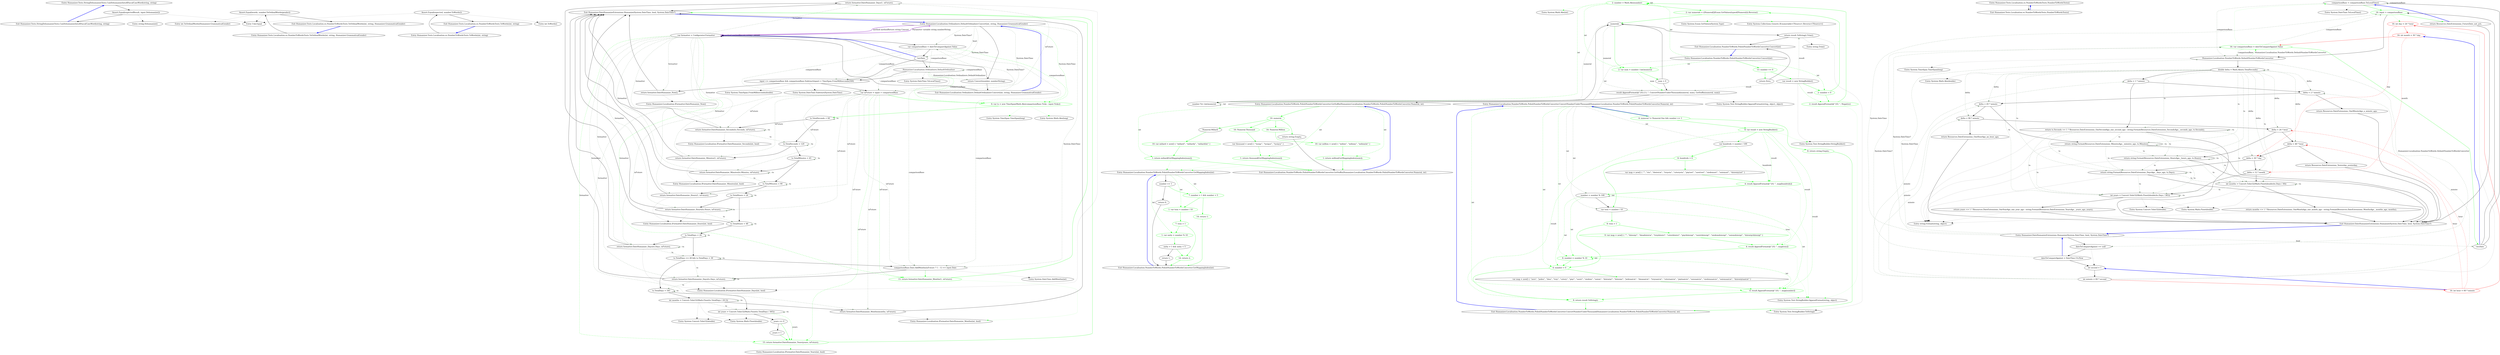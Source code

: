 digraph  {
n0 [cluster="Humanizer.Tests.StringDehumanizeTests.CanDehumanizeIntoAPascalCaseWord(string, string)", label="Entry Humanizer.Tests.StringDehumanizeTests.CanDehumanizeIntoAPascalCaseWord(string, string)", span="17-17"];
n1 [cluster="Humanizer.Tests.StringDehumanizeTests.CanDehumanizeIntoAPascalCaseWord(string, string)", label="Assert.Equal(expectedResult, input.Dehumanize())", span="19-19"];
n2 [cluster="Humanizer.Tests.StringDehumanizeTests.CanDehumanizeIntoAPascalCaseWord(string, string)", label="Exit Humanizer.Tests.StringDehumanizeTests.CanDehumanizeIntoAPascalCaseWord(string, string)", span="17-17"];
n3 [cluster="string.Dehumanize()", label="Entry string.Dehumanize()", span="14-14"];
n4 [cluster="Unk.Equal", label="Entry Unk.Equal", span=""];
m1_46 [cluster="Humanizer.Localisation.IFormatter.DateHumanize_Days(int, bool)", file="DateHumanizeExtensions.cs", label="Entry Humanizer.Localisation.IFormatter.DateHumanize_Days(int, bool)", span="13-13"];
m1_37 [cluster="System.DateTime.ToLocalTime()", file="DateHumanizeExtensions.cs", label="Entry System.DateTime.ToLocalTime()", span="0-0"];
m1_41 [cluster="System.TimeSpan.TimeSpan(long)", file="DateHumanizeExtensions.cs", label="Entry System.TimeSpan.TimeSpan(long)", span="0-0"];
m1_51 [cluster="Humanizer.Localisation.IFormatter.DateHumanize_Years(int, bool)", file="DateHumanizeExtensions.cs", label="Entry Humanizer.Localisation.IFormatter.DateHumanize_Years(int, bool)", span="15-15"];
m1_47 [cluster="System.DateTime.AddMonths(int)", file="DateHumanizeExtensions.cs", label="Entry System.DateTime.AddMonths(int)", span="0-0"];
m1_44 [cluster="Humanizer.Localisation.IFormatter.DateHumanize_Minutes(int, bool)", file="DateHumanizeExtensions.cs", label="Entry Humanizer.Localisation.IFormatter.DateHumanize_Minutes(int, bool)", span="11-11"];
m1_42 [cluster="System.Math.Abs(long)", file="DateHumanizeExtensions.cs", label="Entry System.Math.Abs(long)", span="0-0"];
m1_3 [cluster="Humanizer.DateHumanizeExtensions.Humanize(System.DateTime, bool, System.DateTime?)", file="DateHumanizeExtensions.cs", label="var formatter = Configurator.Formatter", span="23-23"];
m1_4 [cluster="Humanizer.DateHumanizeExtensions.Humanize(System.DateTime, bool, System.DateTime?)", file="DateHumanizeExtensions.cs", label="var comparisonBase = dateToCompareAgainst.Value", span="24-24"];
m1_5 [cluster="Humanizer.DateHumanizeExtensions.Humanize(System.DateTime, bool, System.DateTime?)", file="DateHumanizeExtensions.cs", label="!utcDate", span="26-26"];
m1_50 [cluster="System.Convert.ToInt32(double)", file="DateHumanizeExtensions.cs", label="Entry System.Convert.ToInt32(double)", span="0-0"];
m1_38 [cluster="System.DateTime.Subtract(System.DateTime)", file="DateHumanizeExtensions.cs", label="Entry System.DateTime.Subtract(System.DateTime)", span="0-0"];
m1_48 [cluster="Humanizer.Localisation.IFormatter.DateHumanize_Months(int, bool)", file="DateHumanizeExtensions.cs", label="Entry Humanizer.Localisation.IFormatter.DateHumanize_Months(int, bool)", span="14-14"];
m1_39 [cluster="System.TimeSpan.FromMilliseconds(double)", file="DateHumanizeExtensions.cs", label="Entry System.TimeSpan.FromMilliseconds(double)", span="0-0"];
m1_40 [cluster="Humanizer.Localisation.IFormatter.DateHumanize_Now()", file="DateHumanizeExtensions.cs", label="Entry Humanizer.Localisation.IFormatter.DateHumanize_Now()", span="9-9"];
m1_43 [cluster="Humanizer.Localisation.IFormatter.DateHumanize_Seconds(int, bool)", file="DateHumanizeExtensions.cs", label="Entry Humanizer.Localisation.IFormatter.DateHumanize_Seconds(int, bool)", span="10-10"];
m1_49 [cluster="System.Math.Floor(double)", file="DateHumanizeExtensions.cs", label="Entry System.Math.Floor(double)", span="0-0"];
m1_45 [cluster="Humanizer.Localisation.IFormatter.DateHumanize_Hours(int, bool)", file="DateHumanizeExtensions.cs", label="Entry Humanizer.Localisation.IFormatter.DateHumanize_Hours(int, bool)", span="12-12"];
m1_0 [cluster="Humanizer.Localisation.Ordinalizers.DefaultOrdinalizer.Convert(int, string, Humanizer.GrammaticalGender)", file="DateHumanizeExtensions.cs", label="Entry Humanizer.Localisation.Ordinalizers.DefaultOrdinalizer.Convert(int, string, Humanizer.GrammaticalGender)", span="4-4"];
m1_10 [cluster="Humanizer.DateHumanizeExtensions.Humanize(System.DateTime, bool, System.DateTime?)", color=green, community=0, file="DateHumanizeExtensions.cs", label="6: var ts = new TimeSpan(Math.Abs(comparisonBase.Ticks - input.Ticks))", span="33-33"];
m1_9 [cluster="Humanizer.DateHumanizeExtensions.Humanize(System.DateTime, bool, System.DateTime?)", file="DateHumanizeExtensions.cs", label="var isFuture = input > comparisonBase", span="32-32"];
m1_6 [cluster="Humanizer.DateHumanizeExtensions.Humanize(System.DateTime, bool, System.DateTime?)", file="DateHumanizeExtensions.cs", label="Humanizer.Localisation.Ordinalizers.DefaultOrdinalizer", span=""];
m1_11 [cluster="Humanizer.DateHumanizeExtensions.Humanize(System.DateTime, bool, System.DateTime?)", file="DateHumanizeExtensions.cs", label="ts.TotalSeconds < 60", span="35-35"];
m1_27 [cluster="Humanizer.DateHumanizeExtensions.Humanize(System.DateTime, bool, System.DateTime?)", color=green, community=0, file="DateHumanizeExtensions.cs", label="15: return formatter.DateHumanize_Months(1, isFuture);", span="59-59"];
m1_26 [cluster="Humanizer.DateHumanizeExtensions.Humanize(System.DateTime, bool, System.DateTime?)", file="DateHumanizeExtensions.cs", label="comparisonBase.Date.AddMonths(isFuture ? 1 : -1) == input.Date", span="58-58"];
m1_35 [cluster="Humanizer.DateHumanizeExtensions.Humanize(System.DateTime, bool, System.DateTime?)", color=green, community=0, file="DateHumanizeExtensions.cs", label="15: return formatter.DateHumanize_Years(years, isFuture);", span="72-72"];
m1_32 [cluster="Humanizer.DateHumanizeExtensions.Humanize(System.DateTime, bool, System.DateTime?)", file="DateHumanizeExtensions.cs", label="int years = Convert.ToInt32(Math.Floor(ts.TotalDays / 365))", span="70-70"];
m1_33 [cluster="Humanizer.DateHumanizeExtensions.Humanize(System.DateTime, bool, System.DateTime?)", file="DateHumanizeExtensions.cs", label="years == 0", span="71-71"];
m1_34 [cluster="Humanizer.DateHumanizeExtensions.Humanize(System.DateTime, bool, System.DateTime?)", file="DateHumanizeExtensions.cs", label="years = 1", span="71-71"];
m1_1 [cluster="Humanizer.Localisation.Ordinalizers.DefaultOrdinalizer.Convert(int, string, Humanizer.GrammaticalGender)", file="DateHumanizeExtensions.cs", label="return Convert(number, numberString);", span="6-6"];
m1_7 [cluster="Humanizer.DateHumanizeExtensions.Humanize(System.DateTime, bool, System.DateTime?)", file="DateHumanizeExtensions.cs", label="input <= comparisonBase && comparisonBase.Subtract(input) < TimeSpan.FromMilliseconds(500)", span="29-29"];
m1_2 [cluster="Humanizer.Localisation.Ordinalizers.DefaultOrdinalizer.Convert(int, string, Humanizer.GrammaticalGender)", file="DateHumanizeExtensions.cs", label="Exit Humanizer.Localisation.Ordinalizers.DefaultOrdinalizer.Convert(int, string, Humanizer.GrammaticalGender)", span="4-4"];
m1_12 [cluster="Humanizer.DateHumanizeExtensions.Humanize(System.DateTime, bool, System.DateTime?)", file="DateHumanizeExtensions.cs", label="return formatter.DateHumanize_Seconds(ts.Seconds, isFuture);", span="36-36"];
m1_14 [cluster="Humanizer.DateHumanizeExtensions.Humanize(System.DateTime, bool, System.DateTime?)", file="DateHumanizeExtensions.cs", label="return formatter.DateHumanize_Minutes(1, isFuture);", span="39-39"];
m1_16 [cluster="Humanizer.DateHumanizeExtensions.Humanize(System.DateTime, bool, System.DateTime?)", file="DateHumanizeExtensions.cs", label="return formatter.DateHumanize_Minutes(ts.Minutes, isFuture);", span="42-42"];
m1_18 [cluster="Humanizer.DateHumanizeExtensions.Humanize(System.DateTime, bool, System.DateTime?)", file="DateHumanizeExtensions.cs", label="return formatter.DateHumanize_Hours(1, isFuture);", span="45-45"];
m1_20 [cluster="Humanizer.DateHumanizeExtensions.Humanize(System.DateTime, bool, System.DateTime?)", file="DateHumanizeExtensions.cs", label="return formatter.DateHumanize_Hours(ts.Hours, isFuture);", span="48-48"];
m1_22 [cluster="Humanizer.DateHumanizeExtensions.Humanize(System.DateTime, bool, System.DateTime?)", file="DateHumanizeExtensions.cs", label="return formatter.DateHumanize_Days(1, isFuture);", span="51-51"];
m1_24 [cluster="Humanizer.DateHumanizeExtensions.Humanize(System.DateTime, bool, System.DateTime?)", file="DateHumanizeExtensions.cs", label="return formatter.DateHumanize_Days(ts.Days, isFuture);", span="54-54"];
m1_28 [cluster="Humanizer.DateHumanizeExtensions.Humanize(System.DateTime, bool, System.DateTime?)", file="DateHumanizeExtensions.cs", label="return formatter.DateHumanize_Days(ts.Days, isFuture);", span="61-61"];
m1_31 [cluster="Humanizer.DateHumanizeExtensions.Humanize(System.DateTime, bool, System.DateTime?)", file="DateHumanizeExtensions.cs", label="return formatter.DateHumanize_Months(months, isFuture);", span="67-67"];
m1_13 [cluster="Humanizer.DateHumanizeExtensions.Humanize(System.DateTime, bool, System.DateTime?)", file="DateHumanizeExtensions.cs", label="ts.TotalSeconds < 120", span="38-38"];
m1_25 [cluster="Humanizer.DateHumanizeExtensions.Humanize(System.DateTime, bool, System.DateTime?)", file="DateHumanizeExtensions.cs", label="ts.TotalDays >= 28 && ts.TotalDays < 30", span="56-56"];
m1_8 [cluster="Humanizer.DateHumanizeExtensions.Humanize(System.DateTime, bool, System.DateTime?)", file="DateHumanizeExtensions.cs", label="return formatter.DateHumanize_Now();", span="30-30"];
m1_29 [cluster="Humanizer.DateHumanizeExtensions.Humanize(System.DateTime, bool, System.DateTime?)", file="DateHumanizeExtensions.cs", label="ts.TotalDays < 345", span="64-64"];
m1_30 [cluster="Humanizer.DateHumanizeExtensions.Humanize(System.DateTime, bool, System.DateTime?)", file="DateHumanizeExtensions.cs", label="int months = Convert.ToInt32(Math.Floor(ts.TotalDays / 29.5))", span="66-66"];
m1_15 [cluster="Humanizer.DateHumanizeExtensions.Humanize(System.DateTime, bool, System.DateTime?)", file="DateHumanizeExtensions.cs", label="ts.TotalMinutes < 45", span="41-41"];
m1_17 [cluster="Humanizer.DateHumanizeExtensions.Humanize(System.DateTime, bool, System.DateTime?)", file="DateHumanizeExtensions.cs", label="ts.TotalMinutes < 90", span="44-44"];
m1_19 [cluster="Humanizer.DateHumanizeExtensions.Humanize(System.DateTime, bool, System.DateTime?)", file="DateHumanizeExtensions.cs", label="ts.TotalHours < 24", span="47-47"];
m1_21 [cluster="Humanizer.DateHumanizeExtensions.Humanize(System.DateTime, bool, System.DateTime?)", file="DateHumanizeExtensions.cs", label="ts.TotalHours < 48", span="50-50"];
m1_23 [cluster="Humanizer.DateHumanizeExtensions.Humanize(System.DateTime, bool, System.DateTime?)", file="DateHumanizeExtensions.cs", label="ts.TotalDays < 28", span="53-53"];
m1_36 [cluster="Humanizer.DateHumanizeExtensions.Humanize(System.DateTime, bool, System.DateTime?)", file="DateHumanizeExtensions.cs", label="Exit Humanizer.DateHumanizeExtensions.Humanize(System.DateTime, bool, System.DateTime?)", span="18-18"];
m3_62 [cluster="System.Math.Abs(int)", file="DefaultFormatter.cs", label="Entry System.Math.Abs(int)", span="0-0"];
m3_22 [cluster="Humanizer.Localisation.NumberToWords.PolishNumberToWordsConverter.GetMappingIndex(int)", file="DefaultFormatter.cs", label="Entry Humanizer.Localisation.NumberToWords.PolishNumberToWordsConverter.GetMappingIndex(int)", span="51-51"];
m3_25 [cluster="Humanizer.Localisation.NumberToWords.PolishNumberToWordsConverter.GetMappingIndex(int)", color=green, community=0, file="DefaultFormatter.cs", label="7: number > 1 && number < 5", span="56-56"];
m3_23 [cluster="Humanizer.Localisation.NumberToWords.PolishNumberToWordsConverter.GetMappingIndex(int)", file="DefaultFormatter.cs", label="number == 1", span="53-53"];
m3_26 [cluster="Humanizer.Localisation.NumberToWords.PolishNumberToWordsConverter.GetMappingIndex(int)", color=green, community=0, file="DefaultFormatter.cs", label="14: return 1;", span="57-57"];
m3_27 [cluster="Humanizer.Localisation.NumberToWords.PolishNumberToWordsConverter.GetMappingIndex(int)", color=green, community=0, file="DefaultFormatter.cs", label="1: var tens = number / 10", span="59-59"];
m3_28 [cluster="Humanizer.Localisation.NumberToWords.PolishNumberToWordsConverter.GetMappingIndex(int)", color=green, community=0, file="DefaultFormatter.cs", label="7: tens > 1", span="60-60"];
m3_29 [cluster="Humanizer.Localisation.NumberToWords.PolishNumberToWordsConverter.GetMappingIndex(int)", color=green, community=0, file="DefaultFormatter.cs", label="1: var unity = number % 10", span="62-62"];
m3_30 [cluster="Humanizer.Localisation.NumberToWords.PolishNumberToWordsConverter.GetMappingIndex(int)", file="DefaultFormatter.cs", label="unity > 1 && unity < 5", span="63-63"];
m3_32 [cluster="Humanizer.Localisation.NumberToWords.PolishNumberToWordsConverter.GetMappingIndex(int)", color=green, community=0, file="DefaultFormatter.cs", label="14: return 2;", span="67-67"];
m3_24 [cluster="Humanizer.Localisation.NumberToWords.PolishNumberToWordsConverter.GetMappingIndex(int)", file="DefaultFormatter.cs", label="return 0;", span="54-54"];
m3_31 [cluster="Humanizer.Localisation.NumberToWords.PolishNumberToWordsConverter.GetMappingIndex(int)", file="DefaultFormatter.cs", label="return 1;", span="64-64"];
m3_33 [cluster="Humanizer.Localisation.NumberToWords.PolishNumberToWordsConverter.GetMappingIndex(int)", file="DefaultFormatter.cs", label="Exit Humanizer.Localisation.NumberToWords.PolishNumberToWordsConverter.GetMappingIndex(int)", span="51-51"];
m3_19 [cluster="System.Text.StringBuilder.StringBuilder()", file="DefaultFormatter.cs", label="Entry System.Text.StringBuilder.StringBuilder()", span="0-0"];
m3_34 [cluster="Humanizer.Localisation.NumberToWords.PolishNumberToWordsConverter.GetSuffix(Humanizer.Localisation.NumberToWords.PolishNumberToWordsConverter.Numeral, int)", file="DefaultFormatter.cs", label="Entry Humanizer.Localisation.NumberToWords.PolishNumberToWordsConverter.GetSuffix(Humanizer.Localisation.NumberToWords.PolishNumberToWordsConverter.Numeral, int)", span="70-70"];
m3_35 [cluster="Humanizer.Localisation.NumberToWords.PolishNumberToWordsConverter.GetSuffix(Humanizer.Localisation.NumberToWords.PolishNumberToWordsConverter.Numeral, int)", color=green, community=0, file="DefaultFormatter.cs", label="10: numeral", span="72-72"];
m3_36 [cluster="Humanizer.Localisation.NumberToWords.PolishNumberToWordsConverter.GetSuffix(Humanizer.Localisation.NumberToWords.PolishNumberToWordsConverter.Numeral, int)", file="DefaultFormatter.cs", label="Numeral.Miliard", span="74-74"];
m3_39 [cluster="Humanizer.Localisation.NumberToWords.PolishNumberToWordsConverter.GetSuffix(Humanizer.Localisation.NumberToWords.PolishNumberToWordsConverter.Numeral, int)", color=green, community=0, file="DefaultFormatter.cs", label="16: Numeral.Million", span="77-77"];
m3_42 [cluster="Humanizer.Localisation.NumberToWords.PolishNumberToWordsConverter.GetSuffix(Humanizer.Localisation.NumberToWords.PolishNumberToWordsConverter.Numeral, int)", color=green, community=0, file="DefaultFormatter.cs", label="10: Numeral.Thousand", span="80-80"];
m3_45 [cluster="Humanizer.Localisation.NumberToWords.PolishNumberToWordsConverter.GetSuffix(Humanizer.Localisation.NumberToWords.PolishNumberToWordsConverter.Numeral, int)", file="DefaultFormatter.cs", label="return string.Empty;", span="84-84"];
m3_38 [cluster="Humanizer.Localisation.NumberToWords.PolishNumberToWordsConverter.GetSuffix(Humanizer.Localisation.NumberToWords.PolishNumberToWordsConverter.Numeral, int)", color=green, community=0, file="DefaultFormatter.cs", label="1: return miliard[GetMappingIndex(num)];", span="76-76"];
m3_37 [cluster="Humanizer.Localisation.NumberToWords.PolishNumberToWordsConverter.GetSuffix(Humanizer.Localisation.NumberToWords.PolishNumberToWordsConverter.Numeral, int)", color=green, community=0, file="DefaultFormatter.cs", label="10: var miliard = new[] { ''miliard'', ''miliardy'', ''miliardów'' }", span="75-75"];
m3_41 [cluster="Humanizer.Localisation.NumberToWords.PolishNumberToWordsConverter.GetSuffix(Humanizer.Localisation.NumberToWords.PolishNumberToWordsConverter.Numeral, int)", color=green, community=0, file="DefaultFormatter.cs", label="1: return million[GetMappingIndex(num)];", span="79-79"];
m3_40 [cluster="Humanizer.Localisation.NumberToWords.PolishNumberToWordsConverter.GetSuffix(Humanizer.Localisation.NumberToWords.PolishNumberToWordsConverter.Numeral, int)", color=green, community=0, file="DefaultFormatter.cs", label="10: var million = new[] { ''milion'', ''miliony'', ''milionów'' }", span="78-78"];
m3_44 [cluster="Humanizer.Localisation.NumberToWords.PolishNumberToWordsConverter.GetSuffix(Humanizer.Localisation.NumberToWords.PolishNumberToWordsConverter.Numeral, int)", color=green, community=0, file="DefaultFormatter.cs", label="1: return thousand[GetMappingIndex(num)];", span="82-82"];
m3_43 [cluster="Humanizer.Localisation.NumberToWords.PolishNumberToWordsConverter.GetSuffix(Humanizer.Localisation.NumberToWords.PolishNumberToWordsConverter.Numeral, int)", file="DefaultFormatter.cs", label="var thousand = new[] { ''tysiąc'', ''tysiące'', ''tysięcy'' }", span="81-81"];
m3_46 [cluster="Humanizer.Localisation.NumberToWords.PolishNumberToWordsConverter.GetSuffix(Humanizer.Localisation.NumberToWords.PolishNumberToWordsConverter.Numeral, int)", file="DefaultFormatter.cs", label="Exit Humanizer.Localisation.NumberToWords.PolishNumberToWordsConverter.GetSuffix(Humanizer.Localisation.NumberToWords.PolishNumberToWordsConverter.Numeral, int)", span="70-70"];
m3_0 [cluster="Humanizer.Localisation.NumberToWords.PolishNumberToWordsConverter.ConvertNumberUnderThousand(Humanizer.Localisation.NumberToWords.PolishNumberToWordsConverter.Numeral, int)", file="DefaultFormatter.cs", label="Entry Humanizer.Localisation.NumberToWords.PolishNumberToWordsConverter.ConvertNumberUnderThousand(Humanizer.Localisation.NumberToWords.PolishNumberToWordsConverter.Numeral, int)", span="19-19"];
m3_1 [cluster="Humanizer.Localisation.NumberToWords.PolishNumberToWordsConverter.ConvertNumberUnderThousand(Humanizer.Localisation.NumberToWords.PolishNumberToWordsConverter.Numeral, int)", color=green, community=0, file="DefaultFormatter.cs", label="4: numeral != Numeral.One && number == 1", span="21-21"];
m3_66 [cluster="string.Trim()", file="DefaultFormatter.cs", label="Entry string.Trim()", span="0-0"];
m3_2 [cluster="Humanizer.Localisation.NumberToWords.PolishNumberToWordsConverter.ConvertNumberUnderThousand(Humanizer.Localisation.NumberToWords.PolishNumberToWordsConverter.Numeral, int)", color=green, community=0, file="DefaultFormatter.cs", label="8: return string.Empty;", span="22-22"];
m3_3 [cluster="Humanizer.Localisation.NumberToWords.PolishNumberToWordsConverter.ConvertNumberUnderThousand(Humanizer.Localisation.NumberToWords.PolishNumberToWordsConverter.Numeral, int)", color=green, community=0, file="DefaultFormatter.cs", label="8: var result = new StringBuilder()", span="24-24"];
m3_13 [cluster="Humanizer.Localisation.NumberToWords.PolishNumberToWordsConverter.ConvertNumberUnderThousand(Humanizer.Localisation.NumberToWords.PolishNumberToWordsConverter.Numeral, int)", color=green, community=0, file="DefaultFormatter.cs", label="8: number = number % 10", span="39-39"];
m3_8 [cluster="Humanizer.Localisation.NumberToWords.PolishNumberToWordsConverter.ConvertNumberUnderThousand(Humanizer.Localisation.NumberToWords.PolishNumberToWordsConverter.Numeral, int)", file="DefaultFormatter.cs", label="number = number % 100", span="31-31"];
m3_12 [cluster="Humanizer.Localisation.NumberToWords.PolishNumberToWordsConverter.ConvertNumberUnderThousand(Humanizer.Localisation.NumberToWords.PolishNumberToWordsConverter.Numeral, int)", color=green, community=0, file="DefaultFormatter.cs", label="4: result.AppendFormat(@''{0} '', map[tens])", span="38-38"];
m3_14 [cluster="Humanizer.Localisation.NumberToWords.PolishNumberToWordsConverter.ConvertNumberUnderThousand(Humanizer.Localisation.NumberToWords.PolishNumberToWordsConverter.Numeral, int)", color=green, community=0, file="DefaultFormatter.cs", label="4: number > 0", span="42-42"];
m3_16 [cluster="Humanizer.Localisation.NumberToWords.PolishNumberToWordsConverter.ConvertNumberUnderThousand(Humanizer.Localisation.NumberToWords.PolishNumberToWordsConverter.Numeral, int)", color=green, community=0, file="DefaultFormatter.cs", label="4: result.AppendFormat(@''{0} '', map[number])", span="45-45"];
m3_10 [cluster="Humanizer.Localisation.NumberToWords.PolishNumberToWordsConverter.ConvertNumberUnderThousand(Humanizer.Localisation.NumberToWords.PolishNumberToWordsConverter.Numeral, int)", color=green, community=0, file="DefaultFormatter.cs", label="8: tens > 1", span="35-35"];
m3_15 [cluster="Humanizer.Localisation.NumberToWords.PolishNumberToWordsConverter.ConvertNumberUnderThousand(Humanizer.Localisation.NumberToWords.PolishNumberToWordsConverter.Numeral, int)", file="DefaultFormatter.cs", label="var map = new[] { ''zero'', ''jeden'', ''dwa'', ''trzy'', ''cztery'', ''pięć'', ''sześć'', ''siedem'', ''osiem'', ''dziewięć'', ''dziesięć'', ''jedenaście'', ''dwanaście'', ''trzynaście'', ''czternaście'', ''piętnaście'', ''szesnaście'', ''siedemnaście'', ''osiemnaście'', ''dziewiętnaście'' }", span="44-44"];
m3_17 [cluster="Humanizer.Localisation.NumberToWords.PolishNumberToWordsConverter.ConvertNumberUnderThousand(Humanizer.Localisation.NumberToWords.PolishNumberToWordsConverter.Numeral, int)", color=green, community=0, file="DefaultFormatter.cs", label="8: return result.ToString();", span="48-48"];
m3_4 [cluster="Humanizer.Localisation.NumberToWords.PolishNumberToWordsConverter.ConvertNumberUnderThousand(Humanizer.Localisation.NumberToWords.PolishNumberToWordsConverter.Numeral, int)", file="DefaultFormatter.cs", label="var hundreds = number / 100", span="26-26"];
m3_7 [cluster="Humanizer.Localisation.NumberToWords.PolishNumberToWordsConverter.ConvertNumberUnderThousand(Humanizer.Localisation.NumberToWords.PolishNumberToWordsConverter.Numeral, int)", color=green, community=0, file="DefaultFormatter.cs", label="4: result.AppendFormat(@''{0} '', map[hundreds])", span="30-30"];
m3_6 [cluster="Humanizer.Localisation.NumberToWords.PolishNumberToWordsConverter.ConvertNumberUnderThousand(Humanizer.Localisation.NumberToWords.PolishNumberToWordsConverter.Numeral, int)", file="DefaultFormatter.cs", label="var map = new[] { '''', ''sto'', ''dwieście'', ''trzysta'', ''czterysta'', ''pięćset'', ''sześćset'', ''siedemset'', ''osiemset'', ''dziewięćset'' }", span="29-29"];
m3_9 [cluster="Humanizer.Localisation.NumberToWords.PolishNumberToWordsConverter.ConvertNumberUnderThousand(Humanizer.Localisation.NumberToWords.PolishNumberToWordsConverter.Numeral, int)", file="DefaultFormatter.cs", label="var tens = number / 10", span="34-34"];
m3_11 [cluster="Humanizer.Localisation.NumberToWords.PolishNumberToWordsConverter.ConvertNumberUnderThousand(Humanizer.Localisation.NumberToWords.PolishNumberToWordsConverter.Numeral, int)", color=green, community=0, file="DefaultFormatter.cs", label="0: var map = new[] { '''', ''dziesięć'', ''dwadzieścia'', ''trzydzieści'', ''czterdzieści'', ''pięćdziesiąt'', ''sześćdziesiąt'', ''siedemdziesiąt'', ''osiemdziesiąt'', ''dziewięćdziesiąt'' }", span="37-37"];
m3_5 [cluster="Humanizer.Localisation.NumberToWords.PolishNumberToWordsConverter.ConvertNumberUnderThousand(Humanizer.Localisation.NumberToWords.PolishNumberToWordsConverter.Numeral, int)", color=green, community=0, file="DefaultFormatter.cs", label="8: hundreds > 0", span="27-27"];
m3_18 [cluster="Humanizer.Localisation.NumberToWords.PolishNumberToWordsConverter.ConvertNumberUnderThousand(Humanizer.Localisation.NumberToWords.PolishNumberToWordsConverter.Numeral, int)", file="DefaultFormatter.cs", label="Exit Humanizer.Localisation.NumberToWords.PolishNumberToWordsConverter.ConvertNumberUnderThousand(Humanizer.Localisation.NumberToWords.PolishNumberToWordsConverter.Numeral, int)", span="19-19"];
m3_21 [cluster="System.Text.StringBuilder.ToString()", file="DefaultFormatter.cs", label="Entry System.Text.StringBuilder.ToString()", span="0-0"];
m3_64 [cluster="System.Collections.Generic.IEnumerable<TSource>.Reverse<TSource>()", file="DefaultFormatter.cs", label="Entry System.Collections.Generic.IEnumerable<TSource>.Reverse<TSource>()", span="0-0"];
m3_63 [cluster="System.Enum.GetValues(System.Type)", file="DefaultFormatter.cs", label="Entry System.Enum.GetValues(System.Type)", span="0-0"];
m3_47 [cluster="Humanizer.Localisation.NumberToWords.PolishNumberToWordsConverter.Convert(int)", file="DefaultFormatter.cs", label="Entry Humanizer.Localisation.NumberToWords.PolishNumberToWordsConverter.Convert(int)", span="88-88"];
m3_48 [cluster="Humanizer.Localisation.NumberToWords.PolishNumberToWordsConverter.Convert(int)", color=green, community=0, file="DefaultFormatter.cs", label="13: number == 0", span="90-90"];
m3_49 [cluster="Humanizer.Localisation.NumberToWords.PolishNumberToWordsConverter.Convert(int)", file="DefaultFormatter.cs", label="return Zero;", span="91-91"];
m3_50 [cluster="Humanizer.Localisation.NumberToWords.PolishNumberToWordsConverter.Convert(int)", file="DefaultFormatter.cs", label="var result = new StringBuilder()", span="93-93"];
m3_51 [cluster="Humanizer.Localisation.NumberToWords.PolishNumberToWordsConverter.Convert(int)", color=green, community=0, file="DefaultFormatter.cs", label="2: number < 0", span="95-95"];
m3_52 [cluster="Humanizer.Localisation.NumberToWords.PolishNumberToWordsConverter.Convert(int)", color=green, community=0, file="DefaultFormatter.cs", label="2: result.AppendFormat(@''{0} '', Negative)", span="97-97"];
m3_54 [cluster="Humanizer.Localisation.NumberToWords.PolishNumberToWordsConverter.Convert(int)", color=green, community=0, file="DefaultFormatter.cs", label="2: var numerals = ((Numeral[])Enum.GetValues(typeof(Numeral))).Reverse()", span="101-101"];
m3_53 [cluster="Humanizer.Localisation.NumberToWords.PolishNumberToWordsConverter.Convert(int)", color=green, community=0, file="DefaultFormatter.cs", label="2: number = Math.Abs(number)", span="98-98"];
m3_56 [cluster="Humanizer.Localisation.NumberToWords.PolishNumberToWordsConverter.Convert(int)", color=green, community=0, file="DefaultFormatter.cs", label="2: var num = number / (int)numeral", span="104-104"];
m3_59 [cluster="Humanizer.Localisation.NumberToWords.PolishNumberToWordsConverter.Convert(int)", file="DefaultFormatter.cs", label="number %= (int)numeral", span="108-108"];
m3_55 [cluster="Humanizer.Localisation.NumberToWords.PolishNumberToWordsConverter.Convert(int)", file="DefaultFormatter.cs", label=numerals, span="102-102"];
m3_57 [cluster="Humanizer.Localisation.NumberToWords.PolishNumberToWordsConverter.Convert(int)", file="DefaultFormatter.cs", label="num > 0", span="105-105"];
m3_58 [cluster="Humanizer.Localisation.NumberToWords.PolishNumberToWordsConverter.Convert(int)", file="DefaultFormatter.cs", label="result.AppendFormat(@''{0}{1} '', ConvertNumberUnderThousand(numeral, num), GetSuffix(numeral, num))", span="107-107"];
m3_60 [cluster="Humanizer.Localisation.NumberToWords.PolishNumberToWordsConverter.Convert(int)", file="DefaultFormatter.cs", label="return result.ToString().Trim();", span="112-112"];
m3_61 [cluster="Humanizer.Localisation.NumberToWords.PolishNumberToWordsConverter.Convert(int)", file="DefaultFormatter.cs", label="Exit Humanizer.Localisation.NumberToWords.PolishNumberToWordsConverter.Convert(int)", span="88-88"];
m3_20 [cluster="System.Text.StringBuilder.AppendFormat(string, object)", file="DefaultFormatter.cs", label="Entry System.Text.StringBuilder.AppendFormat(string, object)", span="0-0"];
m3_65 [cluster="System.Text.StringBuilder.AppendFormat(string, object, object)", file="DefaultFormatter.cs", label="Entry System.Text.StringBuilder.AppendFormat(string, object, object)", span="0-0"];
m4_7 [cluster="Humanizer.Tests.Localisation.es.NumberToWordsTests.ToOrdinalWords(int, string, Humanizer.GrammaticalGender)", file="IFormatter.cs", label="Entry Humanizer.Tests.Localisation.es.NumberToWordsTests.ToOrdinalWords(int, string, Humanizer.GrammaticalGender)", span="56-56"];
m4_8 [cluster="Humanizer.Tests.Localisation.es.NumberToWordsTests.ToOrdinalWords(int, string, Humanizer.GrammaticalGender)", file="IFormatter.cs", label="Assert.Equal(words, number.ToOrdinalWords(gender))", span="58-58"];
m4_9 [cluster="Humanizer.Tests.Localisation.es.NumberToWordsTests.ToOrdinalWords(int, string, Humanizer.GrammaticalGender)", file="IFormatter.cs", label="Exit Humanizer.Tests.Localisation.es.NumberToWordsTests.ToOrdinalWords(int, string, Humanizer.GrammaticalGender)", span="56-56"];
m4_2 [cluster="Humanizer.Tests.Localisation.es.NumberToWordsTests.ToWords(int, string)", file="IFormatter.cs", label="Entry Humanizer.Tests.Localisation.es.NumberToWordsTests.ToWords(int, string)", span="45-45"];
m4_3 [cluster="Humanizer.Tests.Localisation.es.NumberToWordsTests.ToWords(int, string)", file="IFormatter.cs", label="Assert.Equal(expected, number.ToWords())", span="47-47"];
m4_4 [cluster="Humanizer.Tests.Localisation.es.NumberToWordsTests.ToWords(int, string)", file="IFormatter.cs", label="Exit Humanizer.Tests.Localisation.es.NumberToWordsTests.ToWords(int, string)", span="45-45"];
m4_0 [cluster="Humanizer.Tests.Localisation.es.NumberToWordsTests.NumberToWordsTests()", file="IFormatter.cs", label="Entry Humanizer.Tests.Localisation.es.NumberToWordsTests.NumberToWordsTests()", span="7-7"];
m4_1 [cluster="Humanizer.Tests.Localisation.es.NumberToWordsTests.NumberToWordsTests()", file="IFormatter.cs", label="Exit Humanizer.Tests.Localisation.es.NumberToWordsTests.NumberToWordsTests()", span="7-7"];
m4_5 [cluster="int.ToWords()", file="IFormatter.cs", label="Entry int.ToWords()", span="32-32"];
m4_10 [cluster="int.ToOrdinalWords(Humanizer.GrammaticalGender)", file="IFormatter.cs", label="Entry int.ToOrdinalWords(Humanizer.GrammaticalGender)", span="79-79"];
m10_35 [cluster="System.DateTime.ToLocalTime()", file="TimeSpanHumanizeExtensions.cs", label="Entry System.DateTime.ToLocalTime()", span="0-0"];
m10_36 [cluster="System.TimeSpan.TimeSpan(long)", file="TimeSpanHumanizeExtensions.cs", label="Entry System.TimeSpan.TimeSpan(long)", span="0-0"];
m10_7 [cluster="Humanizer.DateHumanizeExtensions.Humanize(System.DateTime, bool, System.DateTime?)", color=red, community=0, file="TimeSpanHumanizeExtensions.cs", label="16: int month = 30 * day", span="26-26"];
m10_8 [cluster="Humanizer.DateHumanizeExtensions.Humanize(System.DateTime, bool, System.DateTime?)", color=green, community=0, file="TimeSpanHumanizeExtensions.cs", label="16: var comparisonBase = dateToCompareAgainst.Value", span="28-28"];
m10_9 [cluster="Humanizer.DateHumanizeExtensions.Humanize(System.DateTime, bool, System.DateTime?)", file="TimeSpanHumanizeExtensions.cs", label="!utcDate", span="29-29"];
m10_37 [cluster="System.Math.Abs(double)", file="TimeSpanHumanizeExtensions.cs", label="Entry System.Math.Abs(double)", span="0-0"];
m10_6 [cluster="Humanizer.DateHumanizeExtensions.Humanize(System.DateTime, bool, System.DateTime?)", color=red, community=0, file="TimeSpanHumanizeExtensions.cs", label="16: int day = 24 * hour", span="25-25"];
m10_3 [cluster="Humanizer.DateHumanizeExtensions.Humanize(System.DateTime, bool, System.DateTime?)", file="TimeSpanHumanizeExtensions.cs", label="int second = 1", span="22-22"];
m10_4 [cluster="Humanizer.DateHumanizeExtensions.Humanize(System.DateTime, bool, System.DateTime?)", file="TimeSpanHumanizeExtensions.cs", label="int minute = 60 * second", span="23-23"];
m10_5 [cluster="Humanizer.DateHumanizeExtensions.Humanize(System.DateTime, bool, System.DateTime?)", color=red, community=0, file="TimeSpanHumanizeExtensions.cs", label="16: int hour = 60 * minute", span="24-24"];
m10_40 [cluster="System.Convert.ToInt32(double)", file="TimeSpanHumanizeExtensions.cs", label="Entry System.Convert.ToInt32(double)", span="0-0"];
m10_0 [cluster="Humanizer.DateHumanizeExtensions.Humanize(System.DateTime, bool, System.DateTime?)", file="TimeSpanHumanizeExtensions.cs", label="Entry Humanizer.DateHumanizeExtensions.Humanize(System.DateTime, bool, System.DateTime?)", span="17-17"];
m10_1 [cluster="Humanizer.DateHumanizeExtensions.Humanize(System.DateTime, bool, System.DateTime?)", file="TimeSpanHumanizeExtensions.cs", label="dateToCompareAgainst == null", span="19-19"];
m10_2 [cluster="Humanizer.DateHumanizeExtensions.Humanize(System.DateTime, bool, System.DateTime?)", file="TimeSpanHumanizeExtensions.cs", label="dateToCompareAgainst = DateTime.UtcNow", span="20-20"];
m10_10 [cluster="Humanizer.DateHumanizeExtensions.Humanize(System.DateTime, bool, System.DateTime?)", file="TimeSpanHumanizeExtensions.cs", label="comparisonBase = comparisonBase.ToLocalTime()", span="30-30"];
m10_11 [cluster="Humanizer.DateHumanizeExtensions.Humanize(System.DateTime, bool, System.DateTime?)", color=green, community=0, file="TimeSpanHumanizeExtensions.cs", label="16: input > comparisonBase", span="32-32"];
m10_12 [cluster="Humanizer.DateHumanizeExtensions.Humanize(System.DateTime, bool, System.DateTime?)", file="TimeSpanHumanizeExtensions.cs", label="return Resources.DateExtensions_FutureDate_not_yet;", span="33-33"];
m10_39 [cluster="System.Math.Floor(double)", file="TimeSpanHumanizeExtensions.cs", label="Entry System.Math.Floor(double)", span="0-0"];
m10_38 [cluster="string.Format(string, object)", file="TimeSpanHumanizeExtensions.cs", label="Entry string.Format(string, object)", span="0-0"];
m10_13 [cluster="Humanizer.DateHumanizeExtensions.Humanize(System.DateTime, bool, System.DateTime?)", file="TimeSpanHumanizeExtensions.cs", label="Humanizer.Localisation.NumberToWords.DefaultNumberToWordsConverter", span=""];
m10_15 [cluster="Humanizer.DateHumanizeExtensions.Humanize(System.DateTime, bool, System.DateTime?)", file="TimeSpanHumanizeExtensions.cs", label="delta < 1 * minute", span="38-38"];
m10_17 [cluster="Humanizer.DateHumanizeExtensions.Humanize(System.DateTime, bool, System.DateTime?)", file="TimeSpanHumanizeExtensions.cs", label="delta < 2 * minute", span="41-41"];
m10_19 [cluster="Humanizer.DateHumanizeExtensions.Humanize(System.DateTime, bool, System.DateTime?)", file="TimeSpanHumanizeExtensions.cs", label="delta < 45 * minute", span="44-44"];
m10_21 [cluster="Humanizer.DateHumanizeExtensions.Humanize(System.DateTime, bool, System.DateTime?)", file="TimeSpanHumanizeExtensions.cs", label="delta < 90 * minute", span="47-47"];
m10_23 [cluster="Humanizer.DateHumanizeExtensions.Humanize(System.DateTime, bool, System.DateTime?)", file="TimeSpanHumanizeExtensions.cs", label="delta < 24 * hour", span="50-50"];
m10_25 [cluster="Humanizer.DateHumanizeExtensions.Humanize(System.DateTime, bool, System.DateTime?)", file="TimeSpanHumanizeExtensions.cs", label="delta < 48 * hour", span="53-53"];
m10_27 [cluster="Humanizer.DateHumanizeExtensions.Humanize(System.DateTime, bool, System.DateTime?)", file="TimeSpanHumanizeExtensions.cs", label="delta < 30 * day", span="56-56"];
m10_29 [cluster="Humanizer.DateHumanizeExtensions.Humanize(System.DateTime, bool, System.DateTime?)", file="TimeSpanHumanizeExtensions.cs", label="delta < 12 * month", span="59-59"];
m10_14 [cluster="Humanizer.DateHumanizeExtensions.Humanize(System.DateTime, bool, System.DateTime?)", file="TimeSpanHumanizeExtensions.cs", label="double delta = Math.Abs(ts.TotalSeconds)", span="36-36"];
m10_16 [cluster="Humanizer.DateHumanizeExtensions.Humanize(System.DateTime, bool, System.DateTime?)", file="TimeSpanHumanizeExtensions.cs", label="return ts.Seconds == 1 ? Resources.DateExtensions_OneSecondAgo_one_second_ago : string.Format(Resources.DateExtensions_SecondsAgo__seconds_ago, ts.Seconds);", span="39-39"];
m10_20 [cluster="Humanizer.DateHumanizeExtensions.Humanize(System.DateTime, bool, System.DateTime?)", file="TimeSpanHumanizeExtensions.cs", label="return string.Format(Resources.DateExtensions_MinutesAgo__minutes_ago, ts.Minutes);", span="45-45"];
m10_24 [cluster="Humanizer.DateHumanizeExtensions.Humanize(System.DateTime, bool, System.DateTime?)", file="TimeSpanHumanizeExtensions.cs", label="return string.Format(Resources.DateExtensions_HoursAgo__hours_ago, ts.Hours);", span="51-51"];
m10_28 [cluster="Humanizer.DateHumanizeExtensions.Humanize(System.DateTime, bool, System.DateTime?)", file="TimeSpanHumanizeExtensions.cs", label="return string.Format(Resources.DateExtensions_DaysAgo__days_ago, ts.Days);", span="57-57"];
m10_30 [cluster="Humanizer.DateHumanizeExtensions.Humanize(System.DateTime, bool, System.DateTime?)", file="TimeSpanHumanizeExtensions.cs", label="int months = Convert.ToInt32(Math.Floor((double)ts.Days / 30))", span="61-61"];
m10_32 [cluster="Humanizer.DateHumanizeExtensions.Humanize(System.DateTime, bool, System.DateTime?)", file="TimeSpanHumanizeExtensions.cs", label="int years = Convert.ToInt32(Math.Floor((double)ts.Days / 365))", span="65-65"];
m10_18 [cluster="Humanizer.DateHumanizeExtensions.Humanize(System.DateTime, bool, System.DateTime?)", file="TimeSpanHumanizeExtensions.cs", label="return Resources.DateExtensions_OneMinuteAgo_a_minute_ago;", span="42-42"];
m10_22 [cluster="Humanizer.DateHumanizeExtensions.Humanize(System.DateTime, bool, System.DateTime?)", file="TimeSpanHumanizeExtensions.cs", label="return Resources.DateExtensions_OneHourAgo_an_hour_ago;", span="48-48"];
m10_26 [cluster="Humanizer.DateHumanizeExtensions.Humanize(System.DateTime, bool, System.DateTime?)", file="TimeSpanHumanizeExtensions.cs", label="return Resources.DateExtensions_Yesterday_yesterday;", span="54-54"];
m10_31 [cluster="Humanizer.DateHumanizeExtensions.Humanize(System.DateTime, bool, System.DateTime?)", file="TimeSpanHumanizeExtensions.cs", label="return months <= 1 ? Resources.DateExtensions_OneMonthAgo_one_month_ago : string.Format(Resources.DateExtensions_MonthsAgo__months_ago, months);", span="62-62"];
m10_33 [cluster="Humanizer.DateHumanizeExtensions.Humanize(System.DateTime, bool, System.DateTime?)", file="TimeSpanHumanizeExtensions.cs", label="return years <= 1 ? Resources.DateExtensions_OneYearAgo_one_year_ago : string.Format(Resources.DateExtensions_YearsAgo__years_ago, years);", span="66-66"];
m10_34 [cluster="Humanizer.DateHumanizeExtensions.Humanize(System.DateTime, bool, System.DateTime?)", file="TimeSpanHumanizeExtensions.cs", label="Exit Humanizer.DateHumanizeExtensions.Humanize(System.DateTime, bool, System.DateTime?)", span="17-17"];
n0 -> n1  [key=0, style=solid];
n1 -> n2  [key=0, style=solid];
n1 -> n3  [key=2, style=dotted];
n1 -> n4  [key=2, style=dotted];
n2 -> n0  [color=blue, key=0, style=bold];
m1_3 -> m1_4  [key=0, style=solid];
m1_3 -> m1_0  [color=darkorchid, key=3, label="Parameter variable string numberString", style=bold];
m1_3 -> m1_3  [color=darkorchid, key=3, label="method methodReturn string Convert", style=bold];
m1_3 -> m1_27  [color=green, key=1, label=formatter, style=dashed];
m1_3 -> m1_35  [color=green, key=1, label=formatter, style=dashed];
m1_3 -> m1_8  [color=darkseagreen4, key=1, label=formatter, style=dashed];
m1_3 -> m1_12  [color=darkseagreen4, key=1, label=formatter, style=dashed];
m1_3 -> m1_14  [color=darkseagreen4, key=1, label=formatter, style=dashed];
m1_3 -> m1_16  [color=darkseagreen4, key=1, label=formatter, style=dashed];
m1_3 -> m1_18  [color=darkseagreen4, key=1, label=formatter, style=dashed];
m1_3 -> m1_20  [color=darkseagreen4, key=1, label=formatter, style=dashed];
m1_3 -> m1_22  [color=darkseagreen4, key=1, label=formatter, style=dashed];
m1_3 -> m1_24  [color=darkseagreen4, key=1, label=formatter, style=dashed];
m1_3 -> m1_28  [color=darkseagreen4, key=1, label=formatter, style=dashed];
m1_3 -> m1_31  [color=darkseagreen4, key=1, label=formatter, style=dashed];
m1_4 -> m1_5  [key=0, style=solid];
m1_4 -> m1_10  [color=green, key=1, label=comparisonBase, style=dashed];
m1_4 -> m1_6  [color=darkseagreen4, key=1, label=comparisonBase, style=dashed];
m1_4 -> m1_7  [color=darkseagreen4, key=1, label=comparisonBase, style=dashed];
m1_4 -> m1_9  [color=darkseagreen4, key=1, label=comparisonBase, style=dashed];
m1_4 -> m1_26  [color=darkseagreen4, key=1, label=comparisonBase, style=dashed];
m1_5 -> m1_3  [color=blue, key=0, style=bold];
m1_5 -> m1_6  [key=0, style=solid];
m1_5 -> m1_7  [key=0, style=solid];
m1_0 -> m1_10  [color=green, key=1, label="System.DateTime", style=dashed];
m1_0 -> m1_1  [key=0, style=solid];
m1_0 -> m1_4  [color=darkseagreen4, key=1, label="System.DateTime?", style=dashed];
m1_0 -> m1_5  [color=darkseagreen4, key=1, label=bool, style=dashed];
m1_0 -> m1_7  [color=darkseagreen4, key=1, label="System.DateTime", style=dashed];
m1_0 -> m1_9  [color=darkseagreen4, key=1, label="System.DateTime", style=dashed];
m1_0 -> m1_26  [color=darkseagreen4, key=1, label="System.DateTime", style=dashed];
m1_0 -> m1_3  [color=darkorchid, key=3, label="method methodReturn string Convert", style=bold];
m1_10 -> m1_11  [color=green, key=0, style=solid];
m1_10 -> m1_41  [color=green, key=2, style=dotted];
m1_10 -> m1_42  [color=green, key=2, style=dotted];
m1_9 -> m1_10  [color=green, key=0, style=solid];
m1_9 -> m1_27  [color=green, key=1, label=isFuture, style=dashed];
m1_9 -> m1_35  [color=green, key=1, label=isFuture, style=dashed];
m1_9 -> m1_12  [color=darkseagreen4, key=1, label=isFuture, style=dashed];
m1_9 -> m1_14  [color=darkseagreen4, key=1, label=isFuture, style=dashed];
m1_9 -> m1_16  [color=darkseagreen4, key=1, label=isFuture, style=dashed];
m1_9 -> m1_18  [color=darkseagreen4, key=1, label=isFuture, style=dashed];
m1_9 -> m1_20  [color=darkseagreen4, key=1, label=isFuture, style=dashed];
m1_9 -> m1_22  [color=darkseagreen4, key=1, label=isFuture, style=dashed];
m1_9 -> m1_24  [color=darkseagreen4, key=1, label=isFuture, style=dashed];
m1_9 -> m1_26  [color=darkseagreen4, key=1, label=isFuture, style=dashed];
m1_9 -> m1_28  [color=darkseagreen4, key=1, label=isFuture, style=dashed];
m1_9 -> m1_31  [color=darkseagreen4, key=1, label=isFuture, style=dashed];
m1_6 -> m1_10  [color=green, key=1, label=comparisonBase, style=dashed];
m1_6 -> m1_9  [color=darkseagreen4, key=1, label=comparisonBase, style=dashed];
m1_6 -> m1_6  [color=darkseagreen4, key=1, label=comparisonBase, style=dashed];
m1_6 -> m1_7  [key=0, style=solid];
m1_6 -> m1_37  [key=2, style=dotted];
m1_6 -> m1_26  [color=darkseagreen4, key=1, label=comparisonBase, style=dashed];
m1_6 -> m1_1  [color=darkseagreen4, key=1, label="Humanizer.Localisation.Ordinalizers.DefaultOrdinalizer", style=dashed];
m1_11 -> m1_11  [color=darkseagreen4, key=1, label=ts, style=dashed];
m1_11 -> m1_12  [key=0, style=solid];
m1_11 -> m1_13  [key=0, style=solid];
m1_27 -> m1_36  [color=green, key=0, style=solid];
m1_27 -> m1_48  [color=green, key=2, style=dotted];
m1_26 -> m1_27  [color=green, key=0, style=solid];
m1_26 -> m1_28  [key=0, style=solid];
m1_26 -> m1_47  [key=2, style=dotted];
m1_35 -> m1_36  [color=green, key=0, style=solid];
m1_35 -> m1_51  [color=green, key=2, style=dotted];
m1_32 -> m1_35  [color=green, key=1, label=years, style=dashed];
m1_32 -> m1_32  [color=darkseagreen4, key=1, label=ts, style=dashed];
m1_32 -> m1_33  [key=0, style=solid];
m1_32 -> m1_49  [key=2, style=dotted];
m1_32 -> m1_50  [key=2, style=dotted];
m1_33 -> m1_35  [color=green, key=0, style=solid];
m1_33 -> m1_34  [key=0, style=solid];
m1_34 -> m1_35  [color=green, key=0, style=solid];
m1_1 -> m1_3  [key=0, style=solid];
m1_1 -> m1_2  [key=0, style=solid];
m1_7 -> m1_9  [key=0, style=solid];
m1_7 -> m1_8  [key=0, style=solid];
m1_7 -> m1_38  [key=2, style=dotted];
m1_7 -> m1_39  [key=2, style=dotted];
m1_2 -> m1_4  [color=darkseagreen4, key=1, label="System.DateTime?", style=dashed];
m1_2 -> m1_3  [key=0, style=solid];
m1_2 -> m1_0  [color=blue, key=0, style=bold];
m1_12 -> m1_36  [key=0, style=solid];
m1_12 -> m1_12  [color=darkseagreen4, key=1, label=ts, style=dashed];
m1_12 -> m1_43  [key=2, style=dotted];
m1_12 -> m1_13  [color=darkseagreen4, key=1, label=ts, style=dashed];
m1_14 -> m1_36  [key=0, style=solid];
m1_14 -> m1_44  [key=2, style=dotted];
m1_16 -> m1_36  [key=0, style=solid];
m1_16 -> m1_16  [color=darkseagreen4, key=1, label=ts, style=dashed];
m1_16 -> m1_44  [key=2, style=dotted];
m1_16 -> m1_17  [color=darkseagreen4, key=1, label=ts, style=dashed];
m1_18 -> m1_36  [key=0, style=solid];
m1_18 -> m1_45  [key=2, style=dotted];
m1_20 -> m1_36  [key=0, style=solid];
m1_20 -> m1_20  [color=darkseagreen4, key=1, label=ts, style=dashed];
m1_20 -> m1_45  [key=2, style=dotted];
m1_20 -> m1_21  [color=darkseagreen4, key=1, label=ts, style=dashed];
m1_22 -> m1_36  [key=0, style=solid];
m1_22 -> m1_46  [key=2, style=dotted];
m1_24 -> m1_36  [key=0, style=solid];
m1_24 -> m1_24  [color=darkseagreen4, key=1, label=ts, style=dashed];
m1_24 -> m1_46  [key=2, style=dotted];
m1_24 -> m1_25  [color=darkseagreen4, key=1, label=ts, style=dashed];
m1_28 -> m1_36  [key=0, style=solid];
m1_28 -> m1_28  [color=darkseagreen4, key=1, label=ts, style=dashed];
m1_28 -> m1_46  [key=2, style=dotted];
m1_28 -> m1_29  [color=darkseagreen4, key=1, label=ts, style=dashed];
m1_31 -> m1_36  [key=0, style=solid];
m1_31 -> m1_48  [key=2, style=dotted];
m1_13 -> m1_14  [key=0, style=solid];
m1_13 -> m1_13  [color=darkseagreen4, key=1, label=ts, style=dashed];
m1_13 -> m1_15  [key=0, style=solid];
m1_25 -> m1_26  [key=0, style=solid];
m1_25 -> m1_28  [color=darkseagreen4, key=1, label=ts, style=dashed];
m1_25 -> m1_25  [color=darkseagreen4, key=1, label=ts, style=dashed];
m1_25 -> m1_29  [key=0, style=solid];
m1_8 -> m1_36  [key=0, style=solid];
m1_8 -> m1_40  [key=2, style=dotted];
m1_29 -> m1_32  [key=0, style=solid];
m1_29 -> m1_29  [color=darkseagreen4, key=1, label=ts, style=dashed];
m1_29 -> m1_30  [key=0, style=solid];
m1_30 -> m1_32  [color=darkseagreen4, key=1, label=ts, style=dashed];
m1_30 -> m1_31  [key=0, style=solid];
m1_30 -> m1_30  [color=darkseagreen4, key=1, label=ts, style=dashed];
m1_30 -> m1_49  [key=2, style=dotted];
m1_30 -> m1_50  [key=2, style=dotted];
m1_15 -> m1_16  [key=0, style=solid];
m1_15 -> m1_15  [color=darkseagreen4, key=1, label=ts, style=dashed];
m1_15 -> m1_17  [key=0, style=solid];
m1_17 -> m1_18  [key=0, style=solid];
m1_17 -> m1_17  [color=darkseagreen4, key=1, label=ts, style=dashed];
m1_17 -> m1_19  [key=0, style=solid];
m1_19 -> m1_20  [key=0, style=solid];
m1_19 -> m1_19  [color=darkseagreen4, key=1, label=ts, style=dashed];
m1_19 -> m1_21  [key=0, style=solid];
m1_21 -> m1_22  [key=0, style=solid];
m1_21 -> m1_21  [color=darkseagreen4, key=1, label=ts, style=dashed];
m1_21 -> m1_23  [key=0, style=solid];
m1_23 -> m1_24  [key=0, style=solid];
m1_23 -> m1_25  [key=0, style=solid];
m1_23 -> m1_23  [color=darkseagreen4, key=1, label=ts, style=dashed];
m1_36 -> m1_0  [color=blue, key=0, style=bold];
m3_22 -> m3_25  [color=green, key=1, label=int, style=dashed];
m3_22 -> m3_27  [color=green, key=1, label=int, style=dashed];
m3_22 -> m3_29  [color=green, key=1, label=int, style=dashed];
m3_22 -> m3_23  [key=0, style=solid];
m3_25 -> m3_26  [color=green, key=0, style=solid];
m3_25 -> m3_27  [color=green, key=0, style=solid];
m3_23 -> m3_25  [color=green, key=0, style=solid];
m3_23 -> m3_24  [key=0, style=solid];
m3_26 -> m3_33  [color=green, key=0, style=solid];
m3_27 -> m3_28  [color=green, key=0, style=solid];
m3_28 -> m3_29  [color=green, key=0, style=solid];
m3_28 -> m3_32  [color=green, key=0, style=solid];
m3_29 -> m3_30  [color=green, key=0, style=solid];
m3_30 -> m3_32  [color=green, key=0, style=solid];
m3_30 -> m3_31  [key=0, style=solid];
m3_32 -> m3_33  [color=green, key=0, style=solid];
m3_24 -> m3_33  [key=0, style=solid];
m3_31 -> m3_33  [key=0, style=solid];
m3_33 -> m3_22  [color=blue, key=0, style=bold];
m3_34 -> m3_35  [color=green, key=0, style=solid];
m3_34 -> m3_38  [color=green, key=1, label=int, style=dashed];
m3_34 -> m3_41  [color=green, key=1, label=int, style=dashed];
m3_34 -> m3_44  [color=green, key=1, label=int, style=dashed];
m3_35 -> m3_36  [color=green, key=0, style=solid];
m3_35 -> m3_39  [color=green, key=0, style=solid];
m3_35 -> m3_42  [color=green, key=0, style=solid];
m3_35 -> m3_45  [color=green, key=0, style=solid];
m3_36 -> m3_37  [color=green, key=0, style=solid];
m3_39 -> m3_40  [color=green, key=0, style=solid];
m3_42 -> m3_43  [color=green, key=0, style=solid];
m3_45 -> m3_46  [key=0, style=solid];
m3_38 -> m3_46  [color=green, key=0, style=solid];
m3_38 -> m3_22  [color=green, key=2, style=dotted];
m3_37 -> m3_38  [color=green, key=0, style=solid];
m3_41 -> m3_46  [color=green, key=0, style=solid];
m3_41 -> m3_22  [color=green, key=2, style=dotted];
m3_40 -> m3_41  [color=green, key=0, style=solid];
m3_44 -> m3_46  [color=green, key=0, style=solid];
m3_44 -> m3_22  [color=green, key=2, style=dotted];
m3_43 -> m3_44  [color=green, key=0, style=solid];
m3_46 -> m3_34  [color=blue, key=0, style=bold];
m3_0 -> m3_1  [color=green, key=0, style=solid];
m3_0 -> m3_13  [color=green, key=1, label=int, style=dashed];
m3_0 -> m3_14  [color=green, key=1, label=int, style=dashed];
m3_0 -> m3_16  [color=green, key=1, label=int, style=dashed];
m3_0 -> m3_4  [color=darkseagreen4, key=1, label=int, style=dashed];
m3_0 -> m3_8  [color=darkseagreen4, key=1, label=int, style=dashed];
m3_0 -> m3_9  [color=darkseagreen4, key=1, label=int, style=dashed];
m3_1 -> m3_0  [color=blue, key=0, style=bold];
m3_1 -> m3_2  [color=green, key=0, style=solid];
m3_1 -> m3_3  [color=green, key=0, style=solid];
m3_2 -> m3_18  [color=green, key=0, style=solid];
m3_3 -> m3_16  [color=green, key=1, label=result, style=dashed];
m3_3 -> m3_4  [color=green, key=0, style=solid];
m3_3 -> m3_19  [color=green, key=2, style=dotted];
m3_3 -> m3_7  [color=green, key=1, label=result, style=dashed];
m3_3 -> m3_12  [color=green, key=1, label=result, style=dashed];
m3_3 -> m3_17  [color=green, key=1, label=result, style=dashed];
m3_13 -> m3_13  [color=green, key=1, label=int, style=dashed];
m3_13 -> m3_14  [color=green, key=0, style=solid];
m3_13 -> m3_16  [color=green, key=1, label=int, style=dashed];
m3_8 -> m3_13  [color=green, key=1, label=int, style=dashed];
m3_8 -> m3_14  [color=green, key=1, label=int, style=dashed];
m3_8 -> m3_16  [color=green, key=1, label=int, style=dashed];
m3_8 -> m3_8  [color=darkseagreen4, key=1, label=int, style=dashed];
m3_8 -> m3_9  [key=0, style=solid];
m3_12 -> m3_13  [color=green, key=0, style=solid];
m3_12 -> m3_20  [color=green, key=2, style=dotted];
m3_14 -> m3_15  [color=green, key=0, style=solid];
m3_14 -> m3_17  [color=green, key=0, style=solid];
m3_16 -> m3_17  [color=green, key=0, style=solid];
m3_16 -> m3_20  [color=green, key=2, style=dotted];
m3_10 -> m3_14  [color=green, key=0, style=solid];
m3_10 -> m3_11  [color=green, key=0, style=solid];
m3_15 -> m3_16  [color=green, key=0, style=solid];
m3_17 -> m3_18  [color=green, key=0, style=solid];
m3_17 -> m3_21  [color=green, key=2, style=dotted];
m3_4 -> m3_7  [color=green, key=1, label=hundreds, style=dashed];
m3_4 -> m3_5  [color=green, key=0, style=solid];
m3_7 -> m3_8  [color=green, key=0, style=solid];
m3_7 -> m3_20  [color=green, key=2, style=dotted];
m3_6 -> m3_7  [color=green, key=0, style=solid];
m3_9 -> m3_12  [color=green, key=1, label=tens, style=dashed];
m3_9 -> m3_10  [color=green, key=0, style=solid];
m3_11 -> m3_12  [color=green, key=0, style=solid];
m3_5 -> m3_6  [color=green, key=0, style=solid];
m3_5 -> m3_9  [color=green, key=0, style=solid];
m3_18 -> m3_0  [color=blue, key=0, style=bold];
m3_47 -> m3_48  [color=green, key=0, style=solid];
m3_47 -> m3_51  [color=green, key=1, label=int, style=dashed];
m3_47 -> m3_53  [color=green, key=1, label=int, style=dashed];
m3_47 -> m3_56  [color=green, key=1, label=int, style=dashed];
m3_47 -> m3_59  [color=darkseagreen4, key=1, label=int, style=dashed];
m3_48 -> m3_49  [color=green, key=0, style=solid];
m3_48 -> m3_50  [color=green, key=0, style=solid];
m3_49 -> m3_61  [key=0, style=solid];
m3_50 -> m3_51  [color=green, key=0, style=solid];
m3_50 -> m3_52  [color=green, key=1, label=result, style=dashed];
m3_50 -> m3_19  [key=2, style=dotted];
m3_50 -> m3_58  [color=darkseagreen4, key=1, label=result, style=dashed];
m3_50 -> m3_60  [color=darkseagreen4, key=1, label=result, style=dashed];
m3_51 -> m3_52  [color=green, key=0, style=solid];
m3_51 -> m3_54  [color=green, key=0, style=solid];
m3_52 -> m3_53  [color=green, key=0, style=solid];
m3_52 -> m3_20  [color=green, key=2, style=dotted];
m3_54 -> m3_55  [color=green, key=0, style=solid];
m3_54 -> m3_63  [color=green, key=2, style=dotted];
m3_54 -> m3_64  [color=green, key=2, style=dotted];
m3_53 -> m3_53  [color=green, key=1, label=int, style=dashed];
m3_53 -> m3_54  [color=green, key=0, style=solid];
m3_53 -> m3_62  [color=green, key=2, style=dotted];
m3_53 -> m3_56  [color=green, key=1, label=int, style=dashed];
m3_53 -> m3_59  [color=green, key=1, label=int, style=dashed];
m3_56 -> m3_57  [color=green, key=0, style=solid];
m3_56 -> m3_58  [color=green, key=1, label=num, style=dashed];
m3_59 -> m3_59  [color=darkseagreen4, key=1, label=int, style=dashed];
m3_59 -> m3_55  [key=0, style=solid];
m3_55 -> m3_56  [color=green, key=0, style=solid];
m3_55 -> m3_59  [color=darkseagreen4, key=1, label=numeral, style=dashed];
m3_55 -> m3_60  [key=0, style=solid];
m3_55 -> m3_58  [color=darkseagreen4, key=1, label=numeral, style=dashed];
m3_57 -> m3_55  [key=0, style=solid];
m3_57 -> m3_58  [key=0, style=solid];
m3_58 -> m3_0  [key=2, style=dotted];
m3_58 -> m3_34  [key=2, style=dotted];
m3_58 -> m3_59  [key=0, style=solid];
m3_58 -> m3_65  [key=2, style=dotted];
m3_60 -> m3_21  [key=2, style=dotted];
m3_60 -> m3_61  [key=0, style=solid];
m3_60 -> m3_66  [key=2, style=dotted];
m3_61 -> m3_47  [color=blue, key=0, style=bold];
m4_7 -> m4_8  [key=0, style=solid];
m4_8 -> m4_9  [key=0, style=solid];
m4_8 -> m4_10  [key=2, style=dotted];
m4_8 -> n4  [key=2, style=dotted];
m4_9 -> m4_7  [color=blue, key=0, style=bold];
m4_2 -> m4_3  [key=0, style=solid];
m4_3 -> m4_4  [key=0, style=solid];
m4_3 -> m4_5  [key=2, style=dotted];
m4_3 -> n4  [key=2, style=dotted];
m4_4 -> m4_2  [color=blue, key=0, style=bold];
m4_0 -> m4_1  [key=0, style=solid];
m4_1 -> m4_0  [color=blue, key=0, style=bold];
m10_7 -> m10_8  [color=red, key=0, style=solid];
m10_7 -> m10_29  [color=red, key=1, label=month, style=dashed];
m10_8 -> m10_9  [color=green, key=0, style=solid];
m10_8 -> m10_10  [color=green, key=2, style=dotted];
m10_8 -> m10_11  [color=darkseagreen4, key=1, label=comparisonBase, style=dashed];
m10_8 -> m10_13  [color=darkseagreen4, key=1, label=comparisonBase, style=dashed];
m10_9 -> m10_7  [color=blue, key=0, style=bold];
m10_9 -> m10_10  [key=0, style=solid];
m10_9 -> m10_11  [key=0, style=solid];
m10_6 -> m10_7  [color=red, key=0, style=solid];
m10_6 -> m10_27  [color=red, key=1, label=day, style=dashed];
m10_3 -> m10_4  [key=0, style=solid];
m10_4 -> m10_6  [key=2, style=dotted];
m10_4 -> m10_5  [color=red, key=0, style=solid];
m10_4 -> m10_15  [color=darkseagreen4, key=1, label=minute, style=dashed];
m10_4 -> m10_17  [color=darkseagreen4, key=1, label=minute, style=dashed];
m10_4 -> m10_19  [color=darkseagreen4, key=1, label=minute, style=dashed];
m10_4 -> m10_21  [color=darkseagreen4, key=1, label=minute, style=dashed];
m10_5 -> m10_3  [color=blue, key=0, style=bold];
m10_5 -> m10_6  [color=red, key=0, style=solid];
m10_5 -> m10_23  [color=red, key=1, label=hour, style=dashed];
m10_5 -> m10_25  [color=red, key=1, label=hour, style=dashed];
m10_0 -> m10_1  [key=0, style=solid];
m10_0 -> m10_8  [color=darkseagreen4, key=1, label="System.DateTime?", style=dashed];
m10_0 -> m10_9  [color=darkseagreen4, key=1, label=bool, style=dashed];
m10_0 -> m10_11  [color=darkseagreen4, key=1, label="System.DateTime", style=dashed];
m10_0 -> m10_13  [color=darkseagreen4, key=1, label="System.DateTime", style=dashed];
m10_1 -> m10_2  [key=0, style=solid];
m10_1 -> m10_3  [key=2, style=dotted];
m10_2 -> m10_0  [color=blue, key=0, style=bold];
m10_2 -> m10_3  [key=0, style=solid];
m10_2 -> m10_8  [color=darkseagreen4, key=1, label="System.DateTime?", style=dashed];
m10_10 -> m10_11  [color=green, key=0, style=solid];
m10_10 -> m10_35  [key=2, style=dotted];
m10_10 -> m10_10  [color=darkseagreen4, key=1, label=comparisonBase, style=dashed];
m10_10 -> m10_13  [color=darkseagreen4, key=1, label=comparisonBase, style=dashed];
m10_11 -> m10_12  [color=green, key=0, style=solid];
m10_11 -> m10_6  [color=green, key=2, style=dotted];
m10_11 -> m10_13  [key=0, style=solid];
m10_12 -> m10_10  [color=blue, key=0, style=bold];
m10_12 -> m10_34  [key=0, style=solid];
m10_13 -> m10_14  [key=0, style=solid];
m10_13 -> m10_36  [key=2, style=dotted];
m10_13 -> m10_8  [color=green, key=1, label="Humanizer.Localisation.NumberToWords.DefaultNumberToWordsConverter", style=dashed];
m10_13 -> m10_1  [color=darkseagreen4, key=1, label="Humanizer.Localisation.NumberToWords.DefaultNumberToWordsConverter", style=dashed];
m10_15 -> m10_16  [key=0, style=solid];
m10_15 -> m10_17  [key=0, style=solid];
m10_17 -> m10_18  [key=0, style=solid];
m10_17 -> m10_19  [key=0, style=solid];
m10_19 -> m10_20  [key=0, style=solid];
m10_19 -> m10_21  [key=0, style=solid];
m10_21 -> m10_22  [key=0, style=solid];
m10_21 -> m10_23  [key=0, style=solid];
m10_23 -> m10_24  [key=0, style=solid];
m10_23 -> m10_25  [key=0, style=solid];
m10_25 -> m10_26  [key=0, style=solid];
m10_25 -> m10_27  [key=0, style=solid];
m10_27 -> m10_28  [key=0, style=solid];
m10_27 -> m10_29  [key=0, style=solid];
m10_29 -> m10_30  [key=0, style=solid];
m10_29 -> m10_32  [key=0, style=solid];
m10_14 -> m10_15  [key=0, style=solid];
m10_14 -> m10_37  [key=2, style=dotted];
m10_14 -> m10_14  [color=darkseagreen4, key=1, label=ts, style=dashed];
m10_14 -> m10_16  [color=darkseagreen4, key=1, label=ts, style=dashed];
m10_14 -> m10_17  [color=darkseagreen4, key=1, label=delta, style=dashed];
m10_14 -> m10_19  [color=darkseagreen4, key=1, label=delta, style=dashed];
m10_14 -> m10_20  [color=darkseagreen4, key=1, label=ts, style=dashed];
m10_14 -> m10_21  [color=darkseagreen4, key=1, label=delta, style=dashed];
m10_14 -> m10_23  [color=darkseagreen4, key=1, label=delta, style=dashed];
m10_14 -> m10_24  [color=darkseagreen4, key=1, label=ts, style=dashed];
m10_14 -> m10_25  [color=darkseagreen4, key=1, label=delta, style=dashed];
m10_14 -> m10_27  [color=darkseagreen4, key=1, label=delta, style=dashed];
m10_14 -> m10_28  [color=darkseagreen4, key=1, label=ts, style=dashed];
m10_14 -> m10_29  [color=darkseagreen4, key=1, label=delta, style=dashed];
m10_14 -> m10_30  [color=darkseagreen4, key=1, label=ts, style=dashed];
m10_14 -> m10_32  [color=darkseagreen4, key=1, label=ts, style=dashed];
m10_16 -> m10_34  [key=0, style=solid];
m10_16 -> m10_38  [key=2, style=dotted];
m10_16 -> m10_16  [color=darkseagreen4, key=1, label=ts, style=dashed];
m10_16 -> m10_20  [color=darkseagreen4, key=1, label=ts, style=dashed];
m10_16 -> m10_24  [color=darkseagreen4, key=1, label=ts, style=dashed];
m10_16 -> m10_28  [color=darkseagreen4, key=1, label=ts, style=dashed];
m10_16 -> m10_30  [color=darkseagreen4, key=1, label=ts, style=dashed];
m10_16 -> m10_32  [color=darkseagreen4, key=1, label=ts, style=dashed];
m10_20 -> m10_34  [key=0, style=solid];
m10_20 -> m10_38  [key=2, style=dotted];
m10_20 -> m10_20  [color=darkseagreen4, key=1, label=ts, style=dashed];
m10_20 -> m10_24  [color=darkseagreen4, key=1, label=ts, style=dashed];
m10_20 -> m10_28  [color=darkseagreen4, key=1, label=ts, style=dashed];
m10_20 -> m10_30  [color=darkseagreen4, key=1, label=ts, style=dashed];
m10_20 -> m10_32  [color=darkseagreen4, key=1, label=ts, style=dashed];
m10_24 -> m10_34  [key=0, style=solid];
m10_24 -> m10_38  [key=2, style=dotted];
m10_24 -> m10_24  [color=darkseagreen4, key=1, label=ts, style=dashed];
m10_24 -> m10_28  [color=darkseagreen4, key=1, label=ts, style=dashed];
m10_24 -> m10_30  [color=darkseagreen4, key=1, label=ts, style=dashed];
m10_24 -> m10_32  [color=darkseagreen4, key=1, label=ts, style=dashed];
m10_28 -> m10_34  [key=0, style=solid];
m10_28 -> m10_38  [key=2, style=dotted];
m10_28 -> m10_28  [color=darkseagreen4, key=1, label=ts, style=dashed];
m10_28 -> m10_30  [color=darkseagreen4, key=1, label=ts, style=dashed];
m10_28 -> m10_32  [color=darkseagreen4, key=1, label=ts, style=dashed];
m10_30 -> m10_31  [key=0, style=solid];
m10_30 -> m10_39  [key=2, style=dotted];
m10_30 -> m10_40  [key=2, style=dotted];
m10_30 -> m10_30  [color=darkseagreen4, key=1, label=ts, style=dashed];
m10_30 -> m10_32  [color=darkseagreen4, key=1, label=ts, style=dashed];
m10_32 -> m10_33  [key=0, style=solid];
m10_32 -> m10_39  [key=2, style=dotted];
m10_32 -> m10_40  [key=2, style=dotted];
m10_32 -> m10_32  [color=darkseagreen4, key=1, label=ts, style=dashed];
m10_18 -> m10_34  [key=0, style=solid];
m10_22 -> m10_34  [key=0, style=solid];
m10_26 -> m10_34  [key=0, style=solid];
m10_31 -> m10_34  [key=0, style=solid];
m10_31 -> m10_38  [key=2, style=dotted];
m10_33 -> m10_34  [key=0, style=solid];
m10_33 -> m10_38  [key=2, style=dotted];
m10_34 -> m10_0  [color=blue, key=0, style=bold];
}
